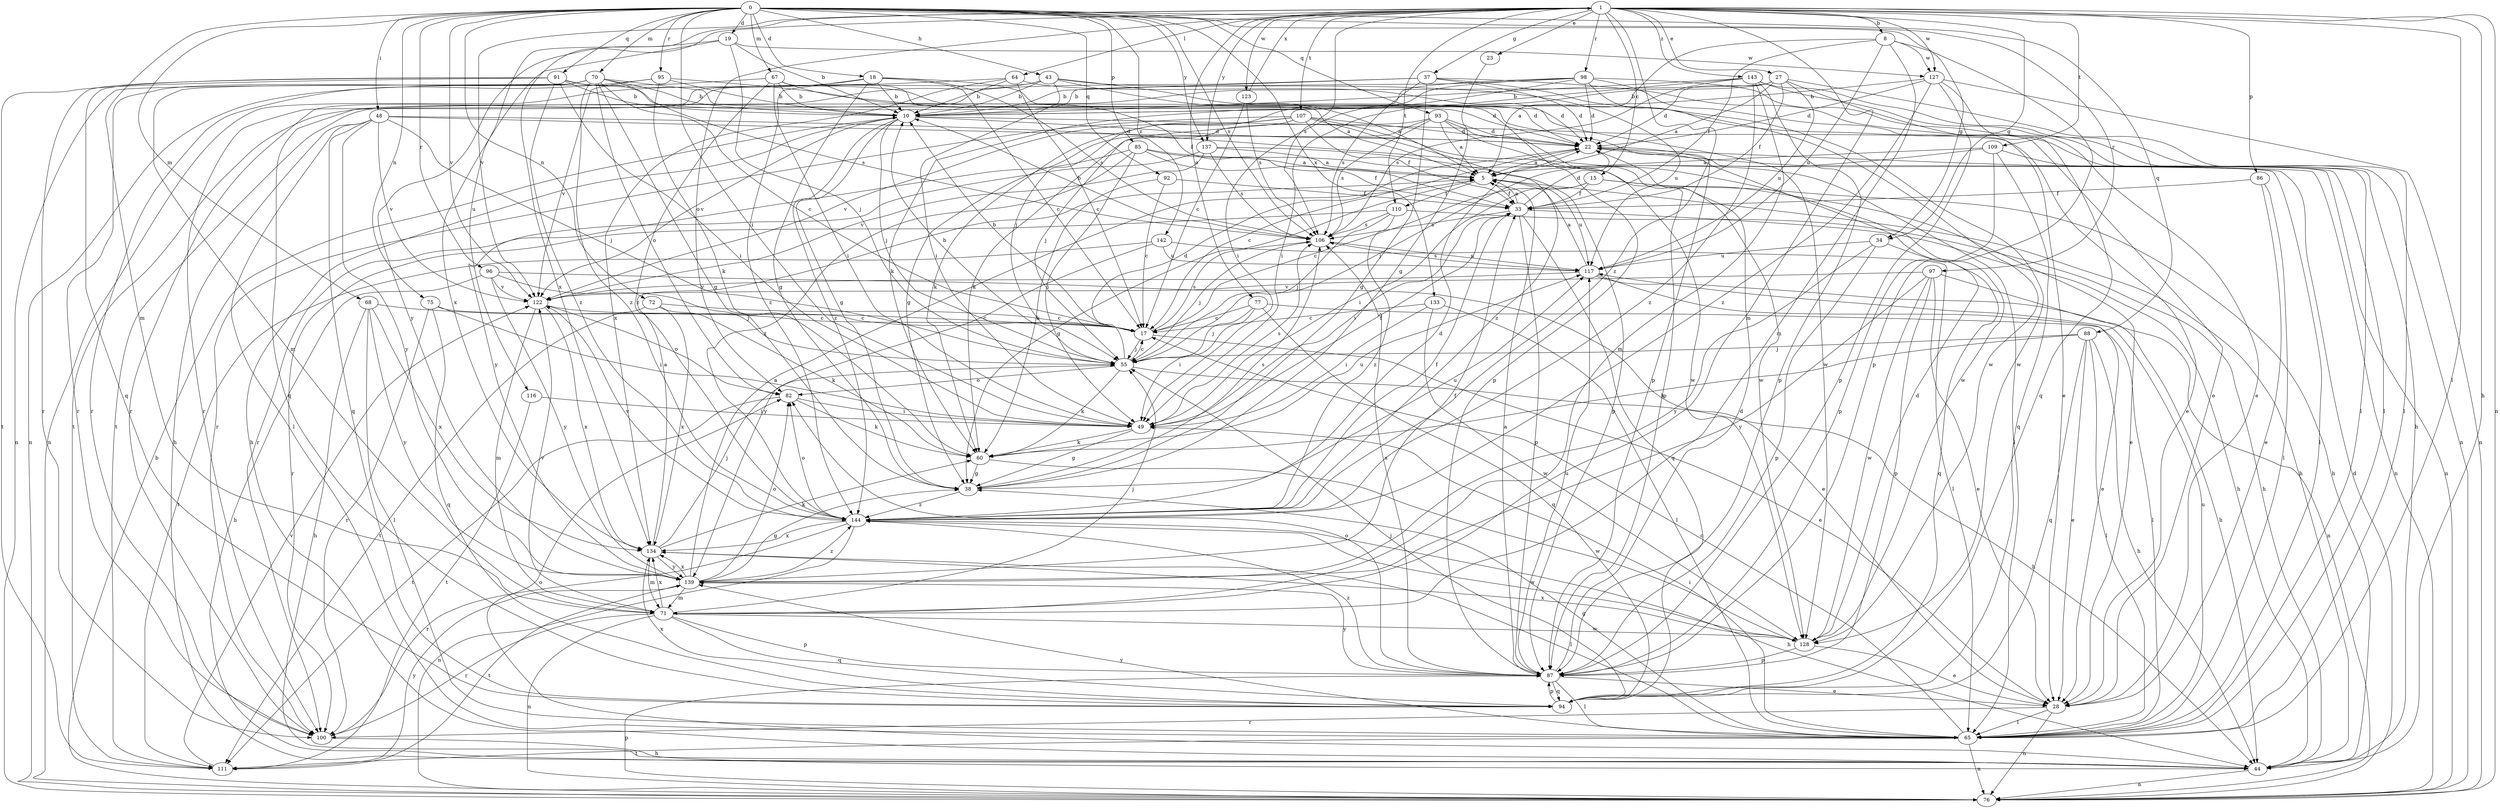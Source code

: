 strict digraph  {
0;
1;
5;
8;
10;
15;
17;
18;
19;
22;
23;
27;
28;
33;
34;
37;
38;
43;
44;
48;
49;
55;
60;
64;
65;
67;
68;
70;
71;
72;
75;
76;
77;
82;
85;
86;
87;
88;
91;
92;
93;
94;
95;
96;
97;
98;
100;
106;
107;
109;
110;
111;
116;
117;
122;
123;
127;
128;
133;
134;
137;
139;
142;
143;
144;
0 -> 18  [label=d];
0 -> 19  [label=d];
0 -> 34  [label=g];
0 -> 43  [label=h];
0 -> 48  [label=i];
0 -> 49  [label=i];
0 -> 67  [label=m];
0 -> 68  [label=m];
0 -> 70  [label=m];
0 -> 71  [label=m];
0 -> 72  [label=n];
0 -> 75  [label=n];
0 -> 85  [label=p];
0 -> 88  [label=q];
0 -> 91  [label=q];
0 -> 92  [label=q];
0 -> 93  [label=q];
0 -> 95  [label=r];
0 -> 96  [label=r];
0 -> 97  [label=r];
0 -> 106  [label=s];
0 -> 122  [label=v];
0 -> 133  [label=x];
0 -> 137  [label=y];
0 -> 142  [label=z];
1 -> 8  [label=b];
1 -> 15  [label=c];
1 -> 23  [label=e];
1 -> 27  [label=e];
1 -> 34  [label=g];
1 -> 37  [label=g];
1 -> 44  [label=h];
1 -> 64  [label=l];
1 -> 65  [label=l];
1 -> 71  [label=m];
1 -> 76  [label=n];
1 -> 77  [label=o];
1 -> 82  [label=o];
1 -> 86  [label=p];
1 -> 98  [label=r];
1 -> 106  [label=s];
1 -> 107  [label=t];
1 -> 109  [label=t];
1 -> 110  [label=t];
1 -> 116  [label=u];
1 -> 122  [label=v];
1 -> 123  [label=w];
1 -> 127  [label=w];
1 -> 134  [label=x];
1 -> 137  [label=y];
1 -> 143  [label=z];
1 -> 144  [label=z];
5 -> 33  [label=f];
5 -> 38  [label=g];
5 -> 44  [label=h];
5 -> 110  [label=t];
5 -> 117  [label=u];
8 -> 5  [label=a];
8 -> 33  [label=f];
8 -> 71  [label=m];
8 -> 87  [label=p];
8 -> 117  [label=u];
8 -> 127  [label=w];
10 -> 22  [label=d];
10 -> 28  [label=e];
10 -> 38  [label=g];
10 -> 44  [label=h];
10 -> 55  [label=j];
10 -> 122  [label=v];
10 -> 144  [label=z];
15 -> 17  [label=c];
15 -> 28  [label=e];
15 -> 33  [label=f];
15 -> 44  [label=h];
15 -> 49  [label=i];
17 -> 10  [label=b];
17 -> 28  [label=e];
17 -> 55  [label=j];
17 -> 106  [label=s];
18 -> 10  [label=b];
18 -> 17  [label=c];
18 -> 22  [label=d];
18 -> 38  [label=g];
18 -> 76  [label=n];
18 -> 106  [label=s];
18 -> 144  [label=z];
19 -> 10  [label=b];
19 -> 55  [label=j];
19 -> 127  [label=w];
19 -> 134  [label=x];
19 -> 139  [label=y];
22 -> 5  [label=a];
22 -> 17  [label=c];
22 -> 65  [label=l];
22 -> 76  [label=n];
23 -> 38  [label=g];
27 -> 5  [label=a];
27 -> 10  [label=b];
27 -> 22  [label=d];
27 -> 33  [label=f];
27 -> 65  [label=l];
27 -> 94  [label=q];
27 -> 111  [label=t];
27 -> 117  [label=u];
28 -> 65  [label=l];
28 -> 76  [label=n];
28 -> 100  [label=r];
33 -> 5  [label=a];
33 -> 22  [label=d];
33 -> 44  [label=h];
33 -> 49  [label=i];
33 -> 87  [label=p];
33 -> 94  [label=q];
33 -> 106  [label=s];
34 -> 87  [label=p];
34 -> 94  [label=q];
34 -> 117  [label=u];
34 -> 139  [label=y];
37 -> 10  [label=b];
37 -> 22  [label=d];
37 -> 38  [label=g];
37 -> 65  [label=l];
37 -> 106  [label=s];
37 -> 111  [label=t];
37 -> 128  [label=w];
38 -> 106  [label=s];
38 -> 117  [label=u];
38 -> 144  [label=z];
43 -> 5  [label=a];
43 -> 10  [label=b];
43 -> 49  [label=i];
43 -> 87  [label=p];
43 -> 94  [label=q];
43 -> 100  [label=r];
43 -> 117  [label=u];
44 -> 76  [label=n];
44 -> 82  [label=o];
48 -> 22  [label=d];
48 -> 44  [label=h];
48 -> 55  [label=j];
48 -> 65  [label=l];
48 -> 94  [label=q];
48 -> 122  [label=v];
48 -> 128  [label=w];
48 -> 139  [label=y];
49 -> 33  [label=f];
49 -> 38  [label=g];
49 -> 60  [label=k];
49 -> 106  [label=s];
55 -> 10  [label=b];
55 -> 17  [label=c];
55 -> 22  [label=d];
55 -> 44  [label=h];
55 -> 60  [label=k];
55 -> 82  [label=o];
60 -> 38  [label=g];
60 -> 117  [label=u];
60 -> 128  [label=w];
64 -> 10  [label=b];
64 -> 17  [label=c];
64 -> 22  [label=d];
64 -> 100  [label=r];
64 -> 134  [label=x];
65 -> 17  [label=c];
65 -> 38  [label=g];
65 -> 49  [label=i];
65 -> 76  [label=n];
65 -> 111  [label=t];
65 -> 117  [label=u];
65 -> 139  [label=y];
67 -> 5  [label=a];
67 -> 10  [label=b];
67 -> 33  [label=f];
67 -> 49  [label=i];
67 -> 76  [label=n];
67 -> 144  [label=z];
68 -> 17  [label=c];
68 -> 44  [label=h];
68 -> 65  [label=l];
68 -> 134  [label=x];
68 -> 139  [label=y];
70 -> 10  [label=b];
70 -> 17  [label=c];
70 -> 38  [label=g];
70 -> 71  [label=m];
70 -> 76  [label=n];
70 -> 82  [label=o];
70 -> 87  [label=p];
70 -> 100  [label=r];
70 -> 106  [label=s];
70 -> 144  [label=z];
71 -> 55  [label=j];
71 -> 76  [label=n];
71 -> 87  [label=p];
71 -> 94  [label=q];
71 -> 100  [label=r];
71 -> 122  [label=v];
71 -> 128  [label=w];
71 -> 134  [label=x];
72 -> 17  [label=c];
72 -> 60  [label=k];
72 -> 111  [label=t];
72 -> 134  [label=x];
75 -> 17  [label=c];
75 -> 49  [label=i];
75 -> 94  [label=q];
75 -> 100  [label=r];
76 -> 10  [label=b];
76 -> 22  [label=d];
76 -> 87  [label=p];
77 -> 17  [label=c];
77 -> 49  [label=i];
77 -> 55  [label=j];
77 -> 65  [label=l];
77 -> 94  [label=q];
82 -> 49  [label=i];
82 -> 60  [label=k];
82 -> 111  [label=t];
85 -> 5  [label=a];
85 -> 33  [label=f];
85 -> 49  [label=i];
85 -> 65  [label=l];
85 -> 139  [label=y];
85 -> 144  [label=z];
86 -> 28  [label=e];
86 -> 33  [label=f];
86 -> 65  [label=l];
87 -> 5  [label=a];
87 -> 22  [label=d];
87 -> 28  [label=e];
87 -> 65  [label=l];
87 -> 82  [label=o];
87 -> 94  [label=q];
87 -> 106  [label=s];
87 -> 117  [label=u];
87 -> 139  [label=y];
87 -> 144  [label=z];
88 -> 28  [label=e];
88 -> 44  [label=h];
88 -> 55  [label=j];
88 -> 60  [label=k];
88 -> 65  [label=l];
88 -> 94  [label=q];
91 -> 10  [label=b];
91 -> 22  [label=d];
91 -> 28  [label=e];
91 -> 49  [label=i];
91 -> 94  [label=q];
91 -> 100  [label=r];
91 -> 111  [label=t];
91 -> 144  [label=z];
92 -> 17  [label=c];
92 -> 33  [label=f];
92 -> 60  [label=k];
93 -> 5  [label=a];
93 -> 22  [label=d];
93 -> 38  [label=g];
93 -> 60  [label=k];
93 -> 87  [label=p];
93 -> 106  [label=s];
93 -> 128  [label=w];
94 -> 55  [label=j];
94 -> 87  [label=p];
94 -> 134  [label=x];
95 -> 10  [label=b];
95 -> 60  [label=k];
95 -> 100  [label=r];
95 -> 122  [label=v];
95 -> 128  [label=w];
96 -> 28  [label=e];
96 -> 44  [label=h];
96 -> 55  [label=j];
96 -> 122  [label=v];
96 -> 139  [label=y];
97 -> 28  [label=e];
97 -> 44  [label=h];
97 -> 87  [label=p];
97 -> 122  [label=v];
97 -> 128  [label=w];
97 -> 139  [label=y];
98 -> 10  [label=b];
98 -> 22  [label=d];
98 -> 28  [label=e];
98 -> 49  [label=i];
98 -> 55  [label=j];
98 -> 60  [label=k];
98 -> 65  [label=l];
98 -> 128  [label=w];
100 -> 44  [label=h];
106 -> 10  [label=b];
106 -> 55  [label=j];
106 -> 117  [label=u];
107 -> 22  [label=d];
107 -> 33  [label=f];
107 -> 55  [label=j];
107 -> 60  [label=k];
107 -> 100  [label=r];
107 -> 122  [label=v];
107 -> 128  [label=w];
107 -> 144  [label=z];
109 -> 5  [label=a];
109 -> 55  [label=j];
109 -> 76  [label=n];
109 -> 87  [label=p];
109 -> 94  [label=q];
110 -> 44  [label=h];
110 -> 55  [label=j];
110 -> 100  [label=r];
110 -> 106  [label=s];
110 -> 144  [label=z];
111 -> 122  [label=v];
111 -> 139  [label=y];
116 -> 49  [label=i];
116 -> 111  [label=t];
117 -> 5  [label=a];
117 -> 28  [label=e];
117 -> 76  [label=n];
117 -> 106  [label=s];
117 -> 122  [label=v];
122 -> 17  [label=c];
122 -> 71  [label=m];
122 -> 82  [label=o];
122 -> 134  [label=x];
123 -> 17  [label=c];
123 -> 106  [label=s];
123 -> 1  [label=x];
127 -> 10  [label=b];
127 -> 22  [label=d];
127 -> 28  [label=e];
127 -> 76  [label=n];
127 -> 87  [label=p];
127 -> 144  [label=z];
128 -> 22  [label=d];
128 -> 28  [label=e];
128 -> 87  [label=p];
128 -> 134  [label=x];
133 -> 17  [label=c];
133 -> 49  [label=i];
133 -> 65  [label=l];
133 -> 128  [label=w];
134 -> 5  [label=a];
134 -> 55  [label=j];
134 -> 60  [label=k];
134 -> 65  [label=l];
134 -> 71  [label=m];
134 -> 139  [label=y];
137 -> 5  [label=a];
137 -> 87  [label=p];
137 -> 100  [label=r];
137 -> 106  [label=s];
137 -> 122  [label=v];
139 -> 5  [label=a];
139 -> 33  [label=f];
139 -> 38  [label=g];
139 -> 71  [label=m];
139 -> 82  [label=o];
139 -> 111  [label=t];
139 -> 134  [label=x];
139 -> 144  [label=z];
142 -> 65  [label=l];
142 -> 111  [label=t];
142 -> 117  [label=u];
142 -> 139  [label=y];
143 -> 10  [label=b];
143 -> 44  [label=h];
143 -> 49  [label=i];
143 -> 71  [label=m];
143 -> 76  [label=n];
143 -> 87  [label=p];
143 -> 106  [label=s];
143 -> 144  [label=z];
144 -> 22  [label=d];
144 -> 33  [label=f];
144 -> 44  [label=h];
144 -> 76  [label=n];
144 -> 82  [label=o];
144 -> 100  [label=r];
144 -> 122  [label=v];
144 -> 128  [label=w];
144 -> 134  [label=x];
}
